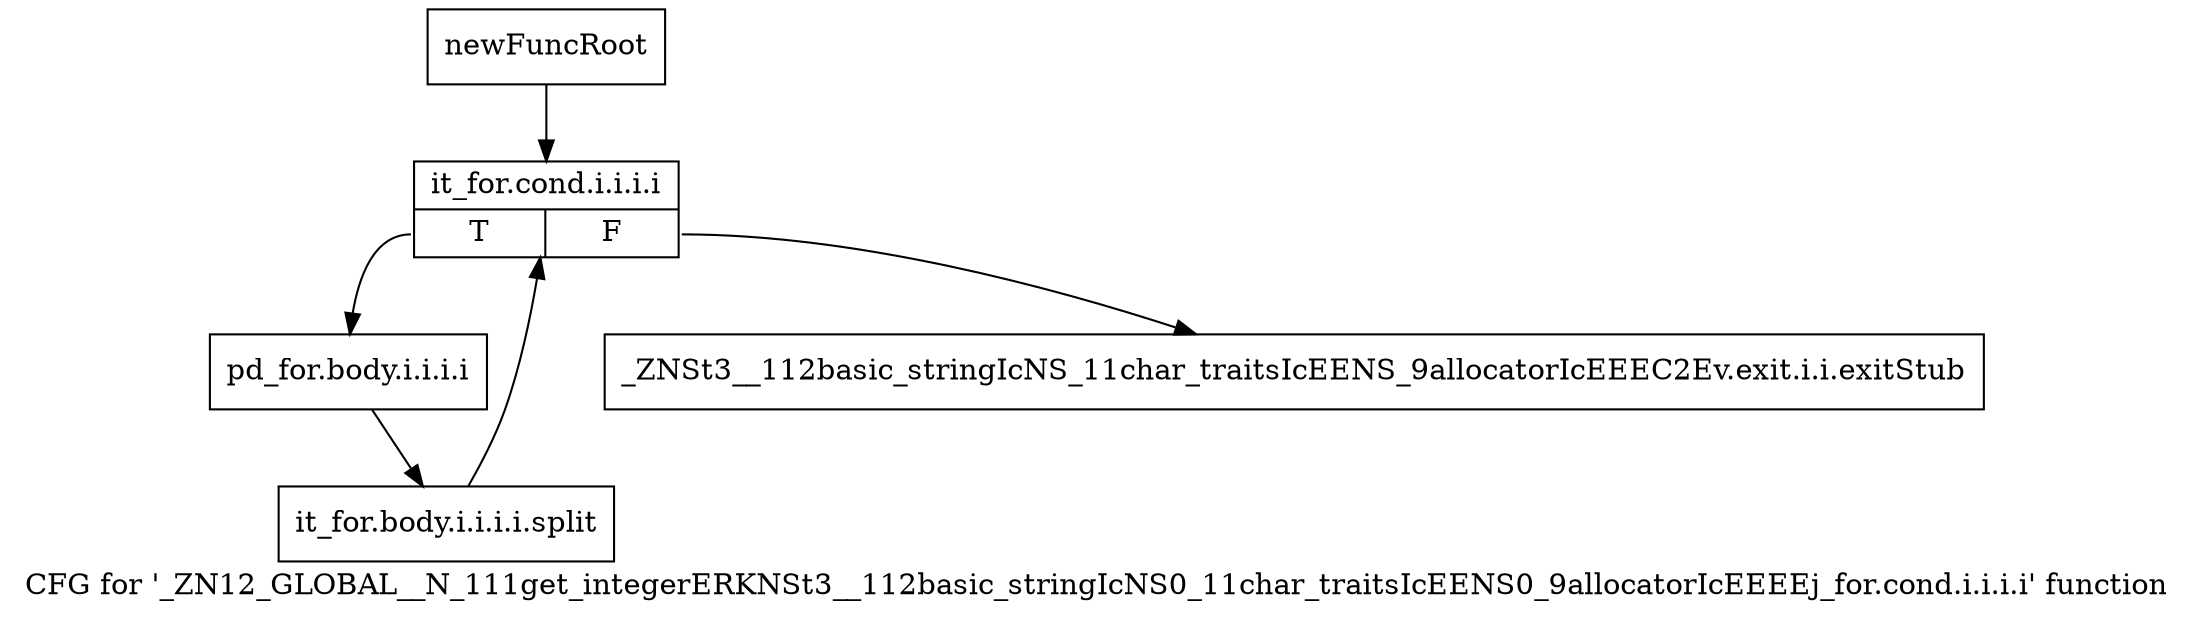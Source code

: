 digraph "CFG for '_ZN12_GLOBAL__N_111get_integerERKNSt3__112basic_stringIcNS0_11char_traitsIcEENS0_9allocatorIcEEEEj_for.cond.i.i.i.i' function" {
	label="CFG for '_ZN12_GLOBAL__N_111get_integerERKNSt3__112basic_stringIcNS0_11char_traitsIcEENS0_9allocatorIcEEEEj_for.cond.i.i.i.i' function";

	Node0x91e1cd0 [shape=record,label="{newFuncRoot}"];
	Node0x91e1cd0 -> Node0x9243500;
	Node0x92434b0 [shape=record,label="{_ZNSt3__112basic_stringIcNS_11char_traitsIcEENS_9allocatorIcEEEC2Ev.exit.i.i.exitStub}"];
	Node0x9243500 [shape=record,label="{it_for.cond.i.i.i.i|{<s0>T|<s1>F}}"];
	Node0x9243500:s0 -> Node0x9243550;
	Node0x9243500:s1 -> Node0x92434b0;
	Node0x9243550 [shape=record,label="{pd_for.body.i.i.i.i}"];
	Node0x9243550 -> Node0x900df60;
	Node0x900df60 [shape=record,label="{it_for.body.i.i.i.i.split}"];
	Node0x900df60 -> Node0x9243500;
}
